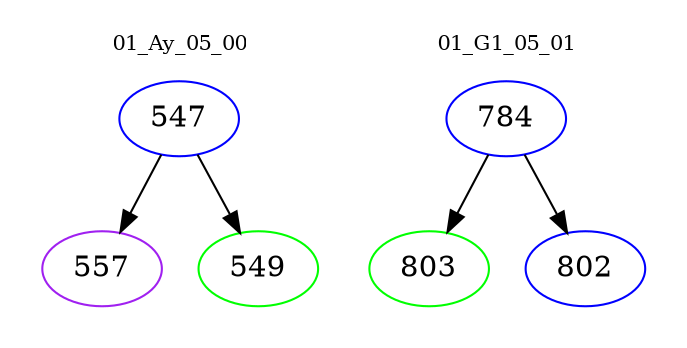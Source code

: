digraph{
subgraph cluster_0 {
color = white
label = "01_Ay_05_00";
fontsize=10;
T0_547 [label="547", color="blue"]
T0_547 -> T0_557 [color="black"]
T0_557 [label="557", color="purple"]
T0_547 -> T0_549 [color="black"]
T0_549 [label="549", color="green"]
}
subgraph cluster_1 {
color = white
label = "01_G1_05_01";
fontsize=10;
T1_784 [label="784", color="blue"]
T1_784 -> T1_803 [color="black"]
T1_803 [label="803", color="green"]
T1_784 -> T1_802 [color="black"]
T1_802 [label="802", color="blue"]
}
}
